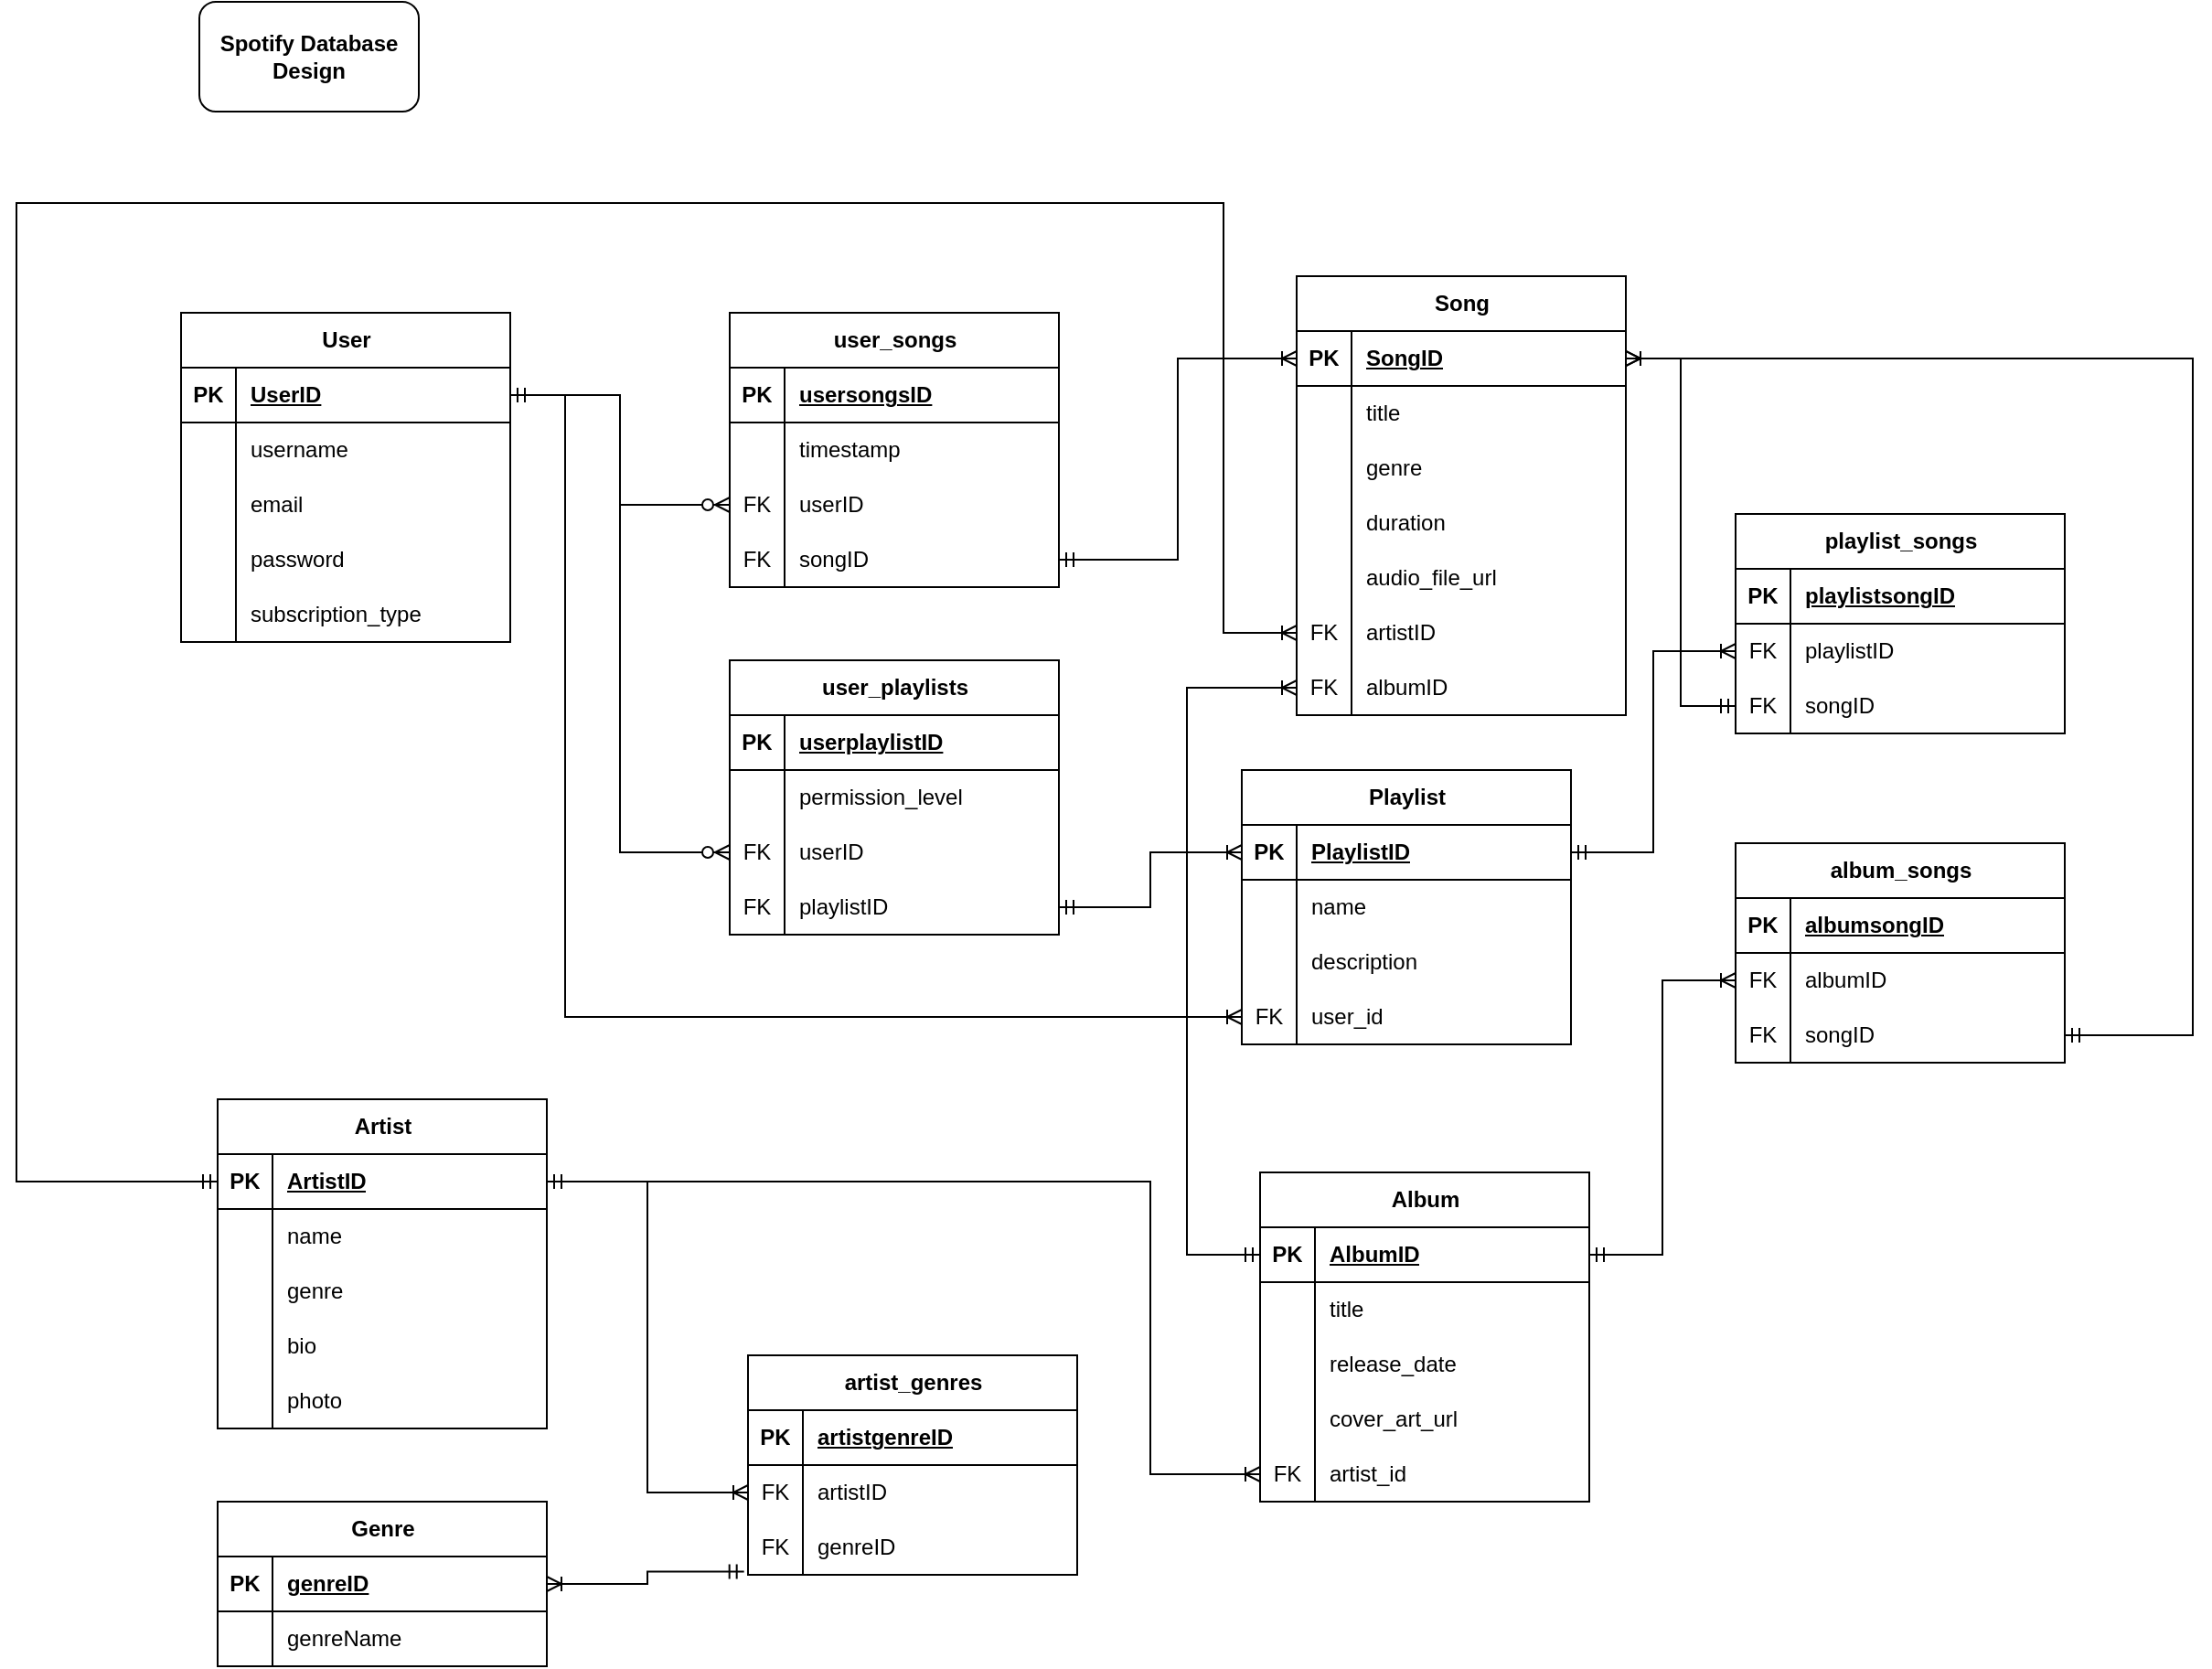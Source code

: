 <mxfile version="22.1.7" type="github">
  <diagram name="Page-1" id="OrWFvQ6UOOr_lnKIEQu-">
    <mxGraphModel dx="2068" dy="1629" grid="1" gridSize="10" guides="1" tooltips="1" connect="1" arrows="1" fold="1" page="1" pageScale="1" pageWidth="850" pageHeight="1100" math="0" shadow="0">
      <root>
        <mxCell id="0" />
        <mxCell id="1" parent="0" />
        <mxCell id="JVFcnxBrBhBk1abQde2z-1" value="&lt;b&gt;Spotify Database Design&lt;/b&gt;" style="rounded=1;whiteSpace=wrap;html=1;" vertex="1" parent="1">
          <mxGeometry x="30" y="-70" width="120" height="60" as="geometry" />
        </mxCell>
        <mxCell id="JVFcnxBrBhBk1abQde2z-2" value="Playlist" style="shape=table;startSize=30;container=1;collapsible=1;childLayout=tableLayout;fixedRows=1;rowLines=0;fontStyle=1;align=center;resizeLast=1;html=1;" vertex="1" parent="1">
          <mxGeometry x="600" y="350" width="180" height="150" as="geometry" />
        </mxCell>
        <mxCell id="JVFcnxBrBhBk1abQde2z-3" value="" style="shape=tableRow;horizontal=0;startSize=0;swimlaneHead=0;swimlaneBody=0;fillColor=none;collapsible=0;dropTarget=0;points=[[0,0.5],[1,0.5]];portConstraint=eastwest;top=0;left=0;right=0;bottom=1;" vertex="1" parent="JVFcnxBrBhBk1abQde2z-2">
          <mxGeometry y="30" width="180" height="30" as="geometry" />
        </mxCell>
        <mxCell id="JVFcnxBrBhBk1abQde2z-4" value="PK" style="shape=partialRectangle;connectable=0;fillColor=none;top=0;left=0;bottom=0;right=0;fontStyle=1;overflow=hidden;whiteSpace=wrap;html=1;" vertex="1" parent="JVFcnxBrBhBk1abQde2z-3">
          <mxGeometry width="30" height="30" as="geometry">
            <mxRectangle width="30" height="30" as="alternateBounds" />
          </mxGeometry>
        </mxCell>
        <mxCell id="JVFcnxBrBhBk1abQde2z-5" value="PlaylistID" style="shape=partialRectangle;connectable=0;fillColor=none;top=0;left=0;bottom=0;right=0;align=left;spacingLeft=6;fontStyle=5;overflow=hidden;whiteSpace=wrap;html=1;" vertex="1" parent="JVFcnxBrBhBk1abQde2z-3">
          <mxGeometry x="30" width="150" height="30" as="geometry">
            <mxRectangle width="150" height="30" as="alternateBounds" />
          </mxGeometry>
        </mxCell>
        <mxCell id="JVFcnxBrBhBk1abQde2z-6" value="" style="shape=tableRow;horizontal=0;startSize=0;swimlaneHead=0;swimlaneBody=0;fillColor=none;collapsible=0;dropTarget=0;points=[[0,0.5],[1,0.5]];portConstraint=eastwest;top=0;left=0;right=0;bottom=0;" vertex="1" parent="JVFcnxBrBhBk1abQde2z-2">
          <mxGeometry y="60" width="180" height="30" as="geometry" />
        </mxCell>
        <mxCell id="JVFcnxBrBhBk1abQde2z-7" value="" style="shape=partialRectangle;connectable=0;fillColor=none;top=0;left=0;bottom=0;right=0;editable=1;overflow=hidden;whiteSpace=wrap;html=1;" vertex="1" parent="JVFcnxBrBhBk1abQde2z-6">
          <mxGeometry width="30" height="30" as="geometry">
            <mxRectangle width="30" height="30" as="alternateBounds" />
          </mxGeometry>
        </mxCell>
        <mxCell id="JVFcnxBrBhBk1abQde2z-8" value="name" style="shape=partialRectangle;connectable=0;fillColor=none;top=0;left=0;bottom=0;right=0;align=left;spacingLeft=6;overflow=hidden;whiteSpace=wrap;html=1;" vertex="1" parent="JVFcnxBrBhBk1abQde2z-6">
          <mxGeometry x="30" width="150" height="30" as="geometry">
            <mxRectangle width="150" height="30" as="alternateBounds" />
          </mxGeometry>
        </mxCell>
        <mxCell id="JVFcnxBrBhBk1abQde2z-9" value="" style="shape=tableRow;horizontal=0;startSize=0;swimlaneHead=0;swimlaneBody=0;fillColor=none;collapsible=0;dropTarget=0;points=[[0,0.5],[1,0.5]];portConstraint=eastwest;top=0;left=0;right=0;bottom=0;" vertex="1" parent="JVFcnxBrBhBk1abQde2z-2">
          <mxGeometry y="90" width="180" height="30" as="geometry" />
        </mxCell>
        <mxCell id="JVFcnxBrBhBk1abQde2z-10" value="" style="shape=partialRectangle;connectable=0;fillColor=none;top=0;left=0;bottom=0;right=0;editable=1;overflow=hidden;whiteSpace=wrap;html=1;" vertex="1" parent="JVFcnxBrBhBk1abQde2z-9">
          <mxGeometry width="30" height="30" as="geometry">
            <mxRectangle width="30" height="30" as="alternateBounds" />
          </mxGeometry>
        </mxCell>
        <mxCell id="JVFcnxBrBhBk1abQde2z-11" value="description" style="shape=partialRectangle;connectable=0;fillColor=none;top=0;left=0;bottom=0;right=0;align=left;spacingLeft=6;overflow=hidden;whiteSpace=wrap;html=1;" vertex="1" parent="JVFcnxBrBhBk1abQde2z-9">
          <mxGeometry x="30" width="150" height="30" as="geometry">
            <mxRectangle width="150" height="30" as="alternateBounds" />
          </mxGeometry>
        </mxCell>
        <mxCell id="JVFcnxBrBhBk1abQde2z-12" value="" style="shape=tableRow;horizontal=0;startSize=0;swimlaneHead=0;swimlaneBody=0;fillColor=none;collapsible=0;dropTarget=0;points=[[0,0.5],[1,0.5]];portConstraint=eastwest;top=0;left=0;right=0;bottom=0;" vertex="1" parent="JVFcnxBrBhBk1abQde2z-2">
          <mxGeometry y="120" width="180" height="30" as="geometry" />
        </mxCell>
        <mxCell id="JVFcnxBrBhBk1abQde2z-13" value="FK" style="shape=partialRectangle;connectable=0;fillColor=none;top=0;left=0;bottom=0;right=0;editable=1;overflow=hidden;whiteSpace=wrap;html=1;" vertex="1" parent="JVFcnxBrBhBk1abQde2z-12">
          <mxGeometry width="30" height="30" as="geometry">
            <mxRectangle width="30" height="30" as="alternateBounds" />
          </mxGeometry>
        </mxCell>
        <mxCell id="JVFcnxBrBhBk1abQde2z-14" value="user_id" style="shape=partialRectangle;connectable=0;fillColor=none;top=0;left=0;bottom=0;right=0;align=left;spacingLeft=6;overflow=hidden;whiteSpace=wrap;html=1;" vertex="1" parent="JVFcnxBrBhBk1abQde2z-12">
          <mxGeometry x="30" width="150" height="30" as="geometry">
            <mxRectangle width="150" height="30" as="alternateBounds" />
          </mxGeometry>
        </mxCell>
        <mxCell id="JVFcnxBrBhBk1abQde2z-15" value="Album" style="shape=table;startSize=30;container=1;collapsible=1;childLayout=tableLayout;fixedRows=1;rowLines=0;fontStyle=1;align=center;resizeLast=1;html=1;" vertex="1" parent="1">
          <mxGeometry x="610" y="570" width="180" height="180" as="geometry" />
        </mxCell>
        <mxCell id="JVFcnxBrBhBk1abQde2z-16" value="" style="shape=tableRow;horizontal=0;startSize=0;swimlaneHead=0;swimlaneBody=0;fillColor=none;collapsible=0;dropTarget=0;points=[[0,0.5],[1,0.5]];portConstraint=eastwest;top=0;left=0;right=0;bottom=1;" vertex="1" parent="JVFcnxBrBhBk1abQde2z-15">
          <mxGeometry y="30" width="180" height="30" as="geometry" />
        </mxCell>
        <mxCell id="JVFcnxBrBhBk1abQde2z-17" value="PK" style="shape=partialRectangle;connectable=0;fillColor=none;top=0;left=0;bottom=0;right=0;fontStyle=1;overflow=hidden;whiteSpace=wrap;html=1;" vertex="1" parent="JVFcnxBrBhBk1abQde2z-16">
          <mxGeometry width="30" height="30" as="geometry">
            <mxRectangle width="30" height="30" as="alternateBounds" />
          </mxGeometry>
        </mxCell>
        <mxCell id="JVFcnxBrBhBk1abQde2z-18" value="AlbumID" style="shape=partialRectangle;connectable=0;fillColor=none;top=0;left=0;bottom=0;right=0;align=left;spacingLeft=6;fontStyle=5;overflow=hidden;whiteSpace=wrap;html=1;" vertex="1" parent="JVFcnxBrBhBk1abQde2z-16">
          <mxGeometry x="30" width="150" height="30" as="geometry">
            <mxRectangle width="150" height="30" as="alternateBounds" />
          </mxGeometry>
        </mxCell>
        <mxCell id="JVFcnxBrBhBk1abQde2z-19" value="" style="shape=tableRow;horizontal=0;startSize=0;swimlaneHead=0;swimlaneBody=0;fillColor=none;collapsible=0;dropTarget=0;points=[[0,0.5],[1,0.5]];portConstraint=eastwest;top=0;left=0;right=0;bottom=0;" vertex="1" parent="JVFcnxBrBhBk1abQde2z-15">
          <mxGeometry y="60" width="180" height="30" as="geometry" />
        </mxCell>
        <mxCell id="JVFcnxBrBhBk1abQde2z-20" value="" style="shape=partialRectangle;connectable=0;fillColor=none;top=0;left=0;bottom=0;right=0;editable=1;overflow=hidden;whiteSpace=wrap;html=1;" vertex="1" parent="JVFcnxBrBhBk1abQde2z-19">
          <mxGeometry width="30" height="30" as="geometry">
            <mxRectangle width="30" height="30" as="alternateBounds" />
          </mxGeometry>
        </mxCell>
        <mxCell id="JVFcnxBrBhBk1abQde2z-21" value="title" style="shape=partialRectangle;connectable=0;fillColor=none;top=0;left=0;bottom=0;right=0;align=left;spacingLeft=6;overflow=hidden;whiteSpace=wrap;html=1;" vertex="1" parent="JVFcnxBrBhBk1abQde2z-19">
          <mxGeometry x="30" width="150" height="30" as="geometry">
            <mxRectangle width="150" height="30" as="alternateBounds" />
          </mxGeometry>
        </mxCell>
        <mxCell id="JVFcnxBrBhBk1abQde2z-22" value="" style="shape=tableRow;horizontal=0;startSize=0;swimlaneHead=0;swimlaneBody=0;fillColor=none;collapsible=0;dropTarget=0;points=[[0,0.5],[1,0.5]];portConstraint=eastwest;top=0;left=0;right=0;bottom=0;" vertex="1" parent="JVFcnxBrBhBk1abQde2z-15">
          <mxGeometry y="90" width="180" height="30" as="geometry" />
        </mxCell>
        <mxCell id="JVFcnxBrBhBk1abQde2z-23" value="" style="shape=partialRectangle;connectable=0;fillColor=none;top=0;left=0;bottom=0;right=0;editable=1;overflow=hidden;whiteSpace=wrap;html=1;" vertex="1" parent="JVFcnxBrBhBk1abQde2z-22">
          <mxGeometry width="30" height="30" as="geometry">
            <mxRectangle width="30" height="30" as="alternateBounds" />
          </mxGeometry>
        </mxCell>
        <mxCell id="JVFcnxBrBhBk1abQde2z-24" value="release_date" style="shape=partialRectangle;connectable=0;fillColor=none;top=0;left=0;bottom=0;right=0;align=left;spacingLeft=6;overflow=hidden;whiteSpace=wrap;html=1;" vertex="1" parent="JVFcnxBrBhBk1abQde2z-22">
          <mxGeometry x="30" width="150" height="30" as="geometry">
            <mxRectangle width="150" height="30" as="alternateBounds" />
          </mxGeometry>
        </mxCell>
        <mxCell id="JVFcnxBrBhBk1abQde2z-25" value="" style="shape=tableRow;horizontal=0;startSize=0;swimlaneHead=0;swimlaneBody=0;fillColor=none;collapsible=0;dropTarget=0;points=[[0,0.5],[1,0.5]];portConstraint=eastwest;top=0;left=0;right=0;bottom=0;" vertex="1" parent="JVFcnxBrBhBk1abQde2z-15">
          <mxGeometry y="120" width="180" height="30" as="geometry" />
        </mxCell>
        <mxCell id="JVFcnxBrBhBk1abQde2z-26" value="" style="shape=partialRectangle;connectable=0;fillColor=none;top=0;left=0;bottom=0;right=0;editable=1;overflow=hidden;whiteSpace=wrap;html=1;" vertex="1" parent="JVFcnxBrBhBk1abQde2z-25">
          <mxGeometry width="30" height="30" as="geometry">
            <mxRectangle width="30" height="30" as="alternateBounds" />
          </mxGeometry>
        </mxCell>
        <mxCell id="JVFcnxBrBhBk1abQde2z-27" value="cover_art_url" style="shape=partialRectangle;connectable=0;fillColor=none;top=0;left=0;bottom=0;right=0;align=left;spacingLeft=6;overflow=hidden;whiteSpace=wrap;html=1;" vertex="1" parent="JVFcnxBrBhBk1abQde2z-25">
          <mxGeometry x="30" width="150" height="30" as="geometry">
            <mxRectangle width="150" height="30" as="alternateBounds" />
          </mxGeometry>
        </mxCell>
        <mxCell id="JVFcnxBrBhBk1abQde2z-86" value="" style="shape=tableRow;horizontal=0;startSize=0;swimlaneHead=0;swimlaneBody=0;fillColor=none;collapsible=0;dropTarget=0;points=[[0,0.5],[1,0.5]];portConstraint=eastwest;top=0;left=0;right=0;bottom=0;" vertex="1" parent="JVFcnxBrBhBk1abQde2z-15">
          <mxGeometry y="150" width="180" height="30" as="geometry" />
        </mxCell>
        <mxCell id="JVFcnxBrBhBk1abQde2z-87" value="FK" style="shape=partialRectangle;connectable=0;fillColor=none;top=0;left=0;bottom=0;right=0;editable=1;overflow=hidden;whiteSpace=wrap;html=1;" vertex="1" parent="JVFcnxBrBhBk1abQde2z-86">
          <mxGeometry width="30" height="30" as="geometry">
            <mxRectangle width="30" height="30" as="alternateBounds" />
          </mxGeometry>
        </mxCell>
        <mxCell id="JVFcnxBrBhBk1abQde2z-88" value="artist_id" style="shape=partialRectangle;connectable=0;fillColor=none;top=0;left=0;bottom=0;right=0;align=left;spacingLeft=6;overflow=hidden;whiteSpace=wrap;html=1;" vertex="1" parent="JVFcnxBrBhBk1abQde2z-86">
          <mxGeometry x="30" width="150" height="30" as="geometry">
            <mxRectangle width="150" height="30" as="alternateBounds" />
          </mxGeometry>
        </mxCell>
        <mxCell id="JVFcnxBrBhBk1abQde2z-28" value="Artist" style="shape=table;startSize=30;container=1;collapsible=1;childLayout=tableLayout;fixedRows=1;rowLines=0;fontStyle=1;align=center;resizeLast=1;html=1;" vertex="1" parent="1">
          <mxGeometry x="40" y="530" width="180" height="180" as="geometry" />
        </mxCell>
        <mxCell id="JVFcnxBrBhBk1abQde2z-29" value="" style="shape=tableRow;horizontal=0;startSize=0;swimlaneHead=0;swimlaneBody=0;fillColor=none;collapsible=0;dropTarget=0;points=[[0,0.5],[1,0.5]];portConstraint=eastwest;top=0;left=0;right=0;bottom=1;" vertex="1" parent="JVFcnxBrBhBk1abQde2z-28">
          <mxGeometry y="30" width="180" height="30" as="geometry" />
        </mxCell>
        <mxCell id="JVFcnxBrBhBk1abQde2z-30" value="PK" style="shape=partialRectangle;connectable=0;fillColor=none;top=0;left=0;bottom=0;right=0;fontStyle=1;overflow=hidden;whiteSpace=wrap;html=1;" vertex="1" parent="JVFcnxBrBhBk1abQde2z-29">
          <mxGeometry width="30" height="30" as="geometry">
            <mxRectangle width="30" height="30" as="alternateBounds" />
          </mxGeometry>
        </mxCell>
        <mxCell id="JVFcnxBrBhBk1abQde2z-31" value="ArtistID" style="shape=partialRectangle;connectable=0;fillColor=none;top=0;left=0;bottom=0;right=0;align=left;spacingLeft=6;fontStyle=5;overflow=hidden;whiteSpace=wrap;html=1;" vertex="1" parent="JVFcnxBrBhBk1abQde2z-29">
          <mxGeometry x="30" width="150" height="30" as="geometry">
            <mxRectangle width="150" height="30" as="alternateBounds" />
          </mxGeometry>
        </mxCell>
        <mxCell id="JVFcnxBrBhBk1abQde2z-32" value="" style="shape=tableRow;horizontal=0;startSize=0;swimlaneHead=0;swimlaneBody=0;fillColor=none;collapsible=0;dropTarget=0;points=[[0,0.5],[1,0.5]];portConstraint=eastwest;top=0;left=0;right=0;bottom=0;" vertex="1" parent="JVFcnxBrBhBk1abQde2z-28">
          <mxGeometry y="60" width="180" height="30" as="geometry" />
        </mxCell>
        <mxCell id="JVFcnxBrBhBk1abQde2z-33" value="" style="shape=partialRectangle;connectable=0;fillColor=none;top=0;left=0;bottom=0;right=0;editable=1;overflow=hidden;whiteSpace=wrap;html=1;" vertex="1" parent="JVFcnxBrBhBk1abQde2z-32">
          <mxGeometry width="30" height="30" as="geometry">
            <mxRectangle width="30" height="30" as="alternateBounds" />
          </mxGeometry>
        </mxCell>
        <mxCell id="JVFcnxBrBhBk1abQde2z-34" value="name" style="shape=partialRectangle;connectable=0;fillColor=none;top=0;left=0;bottom=0;right=0;align=left;spacingLeft=6;overflow=hidden;whiteSpace=wrap;html=1;" vertex="1" parent="JVFcnxBrBhBk1abQde2z-32">
          <mxGeometry x="30" width="150" height="30" as="geometry">
            <mxRectangle width="150" height="30" as="alternateBounds" />
          </mxGeometry>
        </mxCell>
        <mxCell id="JVFcnxBrBhBk1abQde2z-35" value="" style="shape=tableRow;horizontal=0;startSize=0;swimlaneHead=0;swimlaneBody=0;fillColor=none;collapsible=0;dropTarget=0;points=[[0,0.5],[1,0.5]];portConstraint=eastwest;top=0;left=0;right=0;bottom=0;" vertex="1" parent="JVFcnxBrBhBk1abQde2z-28">
          <mxGeometry y="90" width="180" height="30" as="geometry" />
        </mxCell>
        <mxCell id="JVFcnxBrBhBk1abQde2z-36" value="" style="shape=partialRectangle;connectable=0;fillColor=none;top=0;left=0;bottom=0;right=0;editable=1;overflow=hidden;whiteSpace=wrap;html=1;" vertex="1" parent="JVFcnxBrBhBk1abQde2z-35">
          <mxGeometry width="30" height="30" as="geometry">
            <mxRectangle width="30" height="30" as="alternateBounds" />
          </mxGeometry>
        </mxCell>
        <mxCell id="JVFcnxBrBhBk1abQde2z-37" value="genre" style="shape=partialRectangle;connectable=0;fillColor=none;top=0;left=0;bottom=0;right=0;align=left;spacingLeft=6;overflow=hidden;whiteSpace=wrap;html=1;" vertex="1" parent="JVFcnxBrBhBk1abQde2z-35">
          <mxGeometry x="30" width="150" height="30" as="geometry">
            <mxRectangle width="150" height="30" as="alternateBounds" />
          </mxGeometry>
        </mxCell>
        <mxCell id="JVFcnxBrBhBk1abQde2z-38" value="" style="shape=tableRow;horizontal=0;startSize=0;swimlaneHead=0;swimlaneBody=0;fillColor=none;collapsible=0;dropTarget=0;points=[[0,0.5],[1,0.5]];portConstraint=eastwest;top=0;left=0;right=0;bottom=0;" vertex="1" parent="JVFcnxBrBhBk1abQde2z-28">
          <mxGeometry y="120" width="180" height="30" as="geometry" />
        </mxCell>
        <mxCell id="JVFcnxBrBhBk1abQde2z-39" value="" style="shape=partialRectangle;connectable=0;fillColor=none;top=0;left=0;bottom=0;right=0;editable=1;overflow=hidden;whiteSpace=wrap;html=1;" vertex="1" parent="JVFcnxBrBhBk1abQde2z-38">
          <mxGeometry width="30" height="30" as="geometry">
            <mxRectangle width="30" height="30" as="alternateBounds" />
          </mxGeometry>
        </mxCell>
        <mxCell id="JVFcnxBrBhBk1abQde2z-40" value="bio" style="shape=partialRectangle;connectable=0;fillColor=none;top=0;left=0;bottom=0;right=0;align=left;spacingLeft=6;overflow=hidden;whiteSpace=wrap;html=1;" vertex="1" parent="JVFcnxBrBhBk1abQde2z-38">
          <mxGeometry x="30" width="150" height="30" as="geometry">
            <mxRectangle width="150" height="30" as="alternateBounds" />
          </mxGeometry>
        </mxCell>
        <mxCell id="JVFcnxBrBhBk1abQde2z-71" value="" style="shape=tableRow;horizontal=0;startSize=0;swimlaneHead=0;swimlaneBody=0;fillColor=none;collapsible=0;dropTarget=0;points=[[0,0.5],[1,0.5]];portConstraint=eastwest;top=0;left=0;right=0;bottom=0;" vertex="1" parent="JVFcnxBrBhBk1abQde2z-28">
          <mxGeometry y="150" width="180" height="30" as="geometry" />
        </mxCell>
        <mxCell id="JVFcnxBrBhBk1abQde2z-72" value="" style="shape=partialRectangle;connectable=0;fillColor=none;top=0;left=0;bottom=0;right=0;editable=1;overflow=hidden;whiteSpace=wrap;html=1;" vertex="1" parent="JVFcnxBrBhBk1abQde2z-71">
          <mxGeometry width="30" height="30" as="geometry">
            <mxRectangle width="30" height="30" as="alternateBounds" />
          </mxGeometry>
        </mxCell>
        <mxCell id="JVFcnxBrBhBk1abQde2z-73" value="photo" style="shape=partialRectangle;connectable=0;fillColor=none;top=0;left=0;bottom=0;right=0;align=left;spacingLeft=6;overflow=hidden;whiteSpace=wrap;html=1;" vertex="1" parent="JVFcnxBrBhBk1abQde2z-71">
          <mxGeometry x="30" width="150" height="30" as="geometry">
            <mxRectangle width="150" height="30" as="alternateBounds" />
          </mxGeometry>
        </mxCell>
        <mxCell id="JVFcnxBrBhBk1abQde2z-41" value="Song" style="shape=table;startSize=30;container=1;collapsible=1;childLayout=tableLayout;fixedRows=1;rowLines=0;fontStyle=1;align=center;resizeLast=1;html=1;" vertex="1" parent="1">
          <mxGeometry x="630" y="80" width="180" height="240" as="geometry" />
        </mxCell>
        <mxCell id="JVFcnxBrBhBk1abQde2z-42" value="" style="shape=tableRow;horizontal=0;startSize=0;swimlaneHead=0;swimlaneBody=0;fillColor=none;collapsible=0;dropTarget=0;points=[[0,0.5],[1,0.5]];portConstraint=eastwest;top=0;left=0;right=0;bottom=1;" vertex="1" parent="JVFcnxBrBhBk1abQde2z-41">
          <mxGeometry y="30" width="180" height="30" as="geometry" />
        </mxCell>
        <mxCell id="JVFcnxBrBhBk1abQde2z-43" value="PK" style="shape=partialRectangle;connectable=0;fillColor=none;top=0;left=0;bottom=0;right=0;fontStyle=1;overflow=hidden;whiteSpace=wrap;html=1;" vertex="1" parent="JVFcnxBrBhBk1abQde2z-42">
          <mxGeometry width="30" height="30" as="geometry">
            <mxRectangle width="30" height="30" as="alternateBounds" />
          </mxGeometry>
        </mxCell>
        <mxCell id="JVFcnxBrBhBk1abQde2z-44" value="SongID" style="shape=partialRectangle;connectable=0;fillColor=none;top=0;left=0;bottom=0;right=0;align=left;spacingLeft=6;fontStyle=5;overflow=hidden;whiteSpace=wrap;html=1;" vertex="1" parent="JVFcnxBrBhBk1abQde2z-42">
          <mxGeometry x="30" width="150" height="30" as="geometry">
            <mxRectangle width="150" height="30" as="alternateBounds" />
          </mxGeometry>
        </mxCell>
        <mxCell id="JVFcnxBrBhBk1abQde2z-45" value="" style="shape=tableRow;horizontal=0;startSize=0;swimlaneHead=0;swimlaneBody=0;fillColor=none;collapsible=0;dropTarget=0;points=[[0,0.5],[1,0.5]];portConstraint=eastwest;top=0;left=0;right=0;bottom=0;" vertex="1" parent="JVFcnxBrBhBk1abQde2z-41">
          <mxGeometry y="60" width="180" height="30" as="geometry" />
        </mxCell>
        <mxCell id="JVFcnxBrBhBk1abQde2z-46" value="" style="shape=partialRectangle;connectable=0;fillColor=none;top=0;left=0;bottom=0;right=0;editable=1;overflow=hidden;whiteSpace=wrap;html=1;" vertex="1" parent="JVFcnxBrBhBk1abQde2z-45">
          <mxGeometry width="30" height="30" as="geometry">
            <mxRectangle width="30" height="30" as="alternateBounds" />
          </mxGeometry>
        </mxCell>
        <mxCell id="JVFcnxBrBhBk1abQde2z-47" value="title" style="shape=partialRectangle;connectable=0;fillColor=none;top=0;left=0;bottom=0;right=0;align=left;spacingLeft=6;overflow=hidden;whiteSpace=wrap;html=1;" vertex="1" parent="JVFcnxBrBhBk1abQde2z-45">
          <mxGeometry x="30" width="150" height="30" as="geometry">
            <mxRectangle width="150" height="30" as="alternateBounds" />
          </mxGeometry>
        </mxCell>
        <mxCell id="JVFcnxBrBhBk1abQde2z-74" value="" style="shape=tableRow;horizontal=0;startSize=0;swimlaneHead=0;swimlaneBody=0;fillColor=none;collapsible=0;dropTarget=0;points=[[0,0.5],[1,0.5]];portConstraint=eastwest;top=0;left=0;right=0;bottom=0;" vertex="1" parent="JVFcnxBrBhBk1abQde2z-41">
          <mxGeometry y="90" width="180" height="30" as="geometry" />
        </mxCell>
        <mxCell id="JVFcnxBrBhBk1abQde2z-75" value="" style="shape=partialRectangle;connectable=0;fillColor=none;top=0;left=0;bottom=0;right=0;editable=1;overflow=hidden;whiteSpace=wrap;html=1;" vertex="1" parent="JVFcnxBrBhBk1abQde2z-74">
          <mxGeometry width="30" height="30" as="geometry">
            <mxRectangle width="30" height="30" as="alternateBounds" />
          </mxGeometry>
        </mxCell>
        <mxCell id="JVFcnxBrBhBk1abQde2z-76" value="genre" style="shape=partialRectangle;connectable=0;fillColor=none;top=0;left=0;bottom=0;right=0;align=left;spacingLeft=6;overflow=hidden;whiteSpace=wrap;html=1;" vertex="1" parent="JVFcnxBrBhBk1abQde2z-74">
          <mxGeometry x="30" width="150" height="30" as="geometry">
            <mxRectangle width="150" height="30" as="alternateBounds" />
          </mxGeometry>
        </mxCell>
        <mxCell id="JVFcnxBrBhBk1abQde2z-77" value="" style="shape=tableRow;horizontal=0;startSize=0;swimlaneHead=0;swimlaneBody=0;fillColor=none;collapsible=0;dropTarget=0;points=[[0,0.5],[1,0.5]];portConstraint=eastwest;top=0;left=0;right=0;bottom=0;" vertex="1" parent="JVFcnxBrBhBk1abQde2z-41">
          <mxGeometry y="120" width="180" height="30" as="geometry" />
        </mxCell>
        <mxCell id="JVFcnxBrBhBk1abQde2z-78" value="" style="shape=partialRectangle;connectable=0;fillColor=none;top=0;left=0;bottom=0;right=0;editable=1;overflow=hidden;whiteSpace=wrap;html=1;" vertex="1" parent="JVFcnxBrBhBk1abQde2z-77">
          <mxGeometry width="30" height="30" as="geometry">
            <mxRectangle width="30" height="30" as="alternateBounds" />
          </mxGeometry>
        </mxCell>
        <mxCell id="JVFcnxBrBhBk1abQde2z-79" value="duration" style="shape=partialRectangle;connectable=0;fillColor=none;top=0;left=0;bottom=0;right=0;align=left;spacingLeft=6;overflow=hidden;whiteSpace=wrap;html=1;" vertex="1" parent="JVFcnxBrBhBk1abQde2z-77">
          <mxGeometry x="30" width="150" height="30" as="geometry">
            <mxRectangle width="150" height="30" as="alternateBounds" />
          </mxGeometry>
        </mxCell>
        <mxCell id="JVFcnxBrBhBk1abQde2z-80" value="" style="shape=tableRow;horizontal=0;startSize=0;swimlaneHead=0;swimlaneBody=0;fillColor=none;collapsible=0;dropTarget=0;points=[[0,0.5],[1,0.5]];portConstraint=eastwest;top=0;left=0;right=0;bottom=0;" vertex="1" parent="JVFcnxBrBhBk1abQde2z-41">
          <mxGeometry y="150" width="180" height="30" as="geometry" />
        </mxCell>
        <mxCell id="JVFcnxBrBhBk1abQde2z-81" value="" style="shape=partialRectangle;connectable=0;fillColor=none;top=0;left=0;bottom=0;right=0;editable=1;overflow=hidden;whiteSpace=wrap;html=1;" vertex="1" parent="JVFcnxBrBhBk1abQde2z-80">
          <mxGeometry width="30" height="30" as="geometry">
            <mxRectangle width="30" height="30" as="alternateBounds" />
          </mxGeometry>
        </mxCell>
        <mxCell id="JVFcnxBrBhBk1abQde2z-82" value="audio_file_url" style="shape=partialRectangle;connectable=0;fillColor=none;top=0;left=0;bottom=0;right=0;align=left;spacingLeft=6;overflow=hidden;whiteSpace=wrap;html=1;" vertex="1" parent="JVFcnxBrBhBk1abQde2z-80">
          <mxGeometry x="30" width="150" height="30" as="geometry">
            <mxRectangle width="150" height="30" as="alternateBounds" />
          </mxGeometry>
        </mxCell>
        <mxCell id="JVFcnxBrBhBk1abQde2z-48" value="" style="shape=tableRow;horizontal=0;startSize=0;swimlaneHead=0;swimlaneBody=0;fillColor=none;collapsible=0;dropTarget=0;points=[[0,0.5],[1,0.5]];portConstraint=eastwest;top=0;left=0;right=0;bottom=0;" vertex="1" parent="JVFcnxBrBhBk1abQde2z-41">
          <mxGeometry y="180" width="180" height="30" as="geometry" />
        </mxCell>
        <mxCell id="JVFcnxBrBhBk1abQde2z-49" value="FK" style="shape=partialRectangle;connectable=0;fillColor=none;top=0;left=0;bottom=0;right=0;editable=1;overflow=hidden;whiteSpace=wrap;html=1;" vertex="1" parent="JVFcnxBrBhBk1abQde2z-48">
          <mxGeometry width="30" height="30" as="geometry">
            <mxRectangle width="30" height="30" as="alternateBounds" />
          </mxGeometry>
        </mxCell>
        <mxCell id="JVFcnxBrBhBk1abQde2z-50" value="artistID" style="shape=partialRectangle;connectable=0;fillColor=none;top=0;left=0;bottom=0;right=0;align=left;spacingLeft=6;overflow=hidden;whiteSpace=wrap;html=1;" vertex="1" parent="JVFcnxBrBhBk1abQde2z-48">
          <mxGeometry x="30" width="150" height="30" as="geometry">
            <mxRectangle width="150" height="30" as="alternateBounds" />
          </mxGeometry>
        </mxCell>
        <mxCell id="JVFcnxBrBhBk1abQde2z-51" value="" style="shape=tableRow;horizontal=0;startSize=0;swimlaneHead=0;swimlaneBody=0;fillColor=none;collapsible=0;dropTarget=0;points=[[0,0.5],[1,0.5]];portConstraint=eastwest;top=0;left=0;right=0;bottom=0;" vertex="1" parent="JVFcnxBrBhBk1abQde2z-41">
          <mxGeometry y="210" width="180" height="30" as="geometry" />
        </mxCell>
        <mxCell id="JVFcnxBrBhBk1abQde2z-52" value="FK" style="shape=partialRectangle;connectable=0;fillColor=none;top=0;left=0;bottom=0;right=0;editable=1;overflow=hidden;whiteSpace=wrap;html=1;" vertex="1" parent="JVFcnxBrBhBk1abQde2z-51">
          <mxGeometry width="30" height="30" as="geometry">
            <mxRectangle width="30" height="30" as="alternateBounds" />
          </mxGeometry>
        </mxCell>
        <mxCell id="JVFcnxBrBhBk1abQde2z-53" value="albumID" style="shape=partialRectangle;connectable=0;fillColor=none;top=0;left=0;bottom=0;right=0;align=left;spacingLeft=6;overflow=hidden;whiteSpace=wrap;html=1;" vertex="1" parent="JVFcnxBrBhBk1abQde2z-51">
          <mxGeometry x="30" width="150" height="30" as="geometry">
            <mxRectangle width="150" height="30" as="alternateBounds" />
          </mxGeometry>
        </mxCell>
        <mxCell id="JVFcnxBrBhBk1abQde2z-54" value="User" style="shape=table;startSize=30;container=1;collapsible=1;childLayout=tableLayout;fixedRows=1;rowLines=0;fontStyle=1;align=center;resizeLast=1;html=1;" vertex="1" parent="1">
          <mxGeometry x="20" y="100" width="180" height="180" as="geometry" />
        </mxCell>
        <mxCell id="JVFcnxBrBhBk1abQde2z-55" value="" style="shape=tableRow;horizontal=0;startSize=0;swimlaneHead=0;swimlaneBody=0;fillColor=none;collapsible=0;dropTarget=0;points=[[0,0.5],[1,0.5]];portConstraint=eastwest;top=0;left=0;right=0;bottom=1;" vertex="1" parent="JVFcnxBrBhBk1abQde2z-54">
          <mxGeometry y="30" width="180" height="30" as="geometry" />
        </mxCell>
        <mxCell id="JVFcnxBrBhBk1abQde2z-56" value="PK" style="shape=partialRectangle;connectable=0;fillColor=none;top=0;left=0;bottom=0;right=0;fontStyle=1;overflow=hidden;whiteSpace=wrap;html=1;" vertex="1" parent="JVFcnxBrBhBk1abQde2z-55">
          <mxGeometry width="30" height="30" as="geometry">
            <mxRectangle width="30" height="30" as="alternateBounds" />
          </mxGeometry>
        </mxCell>
        <mxCell id="JVFcnxBrBhBk1abQde2z-57" value="UserID" style="shape=partialRectangle;connectable=0;fillColor=none;top=0;left=0;bottom=0;right=0;align=left;spacingLeft=6;fontStyle=5;overflow=hidden;whiteSpace=wrap;html=1;" vertex="1" parent="JVFcnxBrBhBk1abQde2z-55">
          <mxGeometry x="30" width="150" height="30" as="geometry">
            <mxRectangle width="150" height="30" as="alternateBounds" />
          </mxGeometry>
        </mxCell>
        <mxCell id="JVFcnxBrBhBk1abQde2z-58" value="" style="shape=tableRow;horizontal=0;startSize=0;swimlaneHead=0;swimlaneBody=0;fillColor=none;collapsible=0;dropTarget=0;points=[[0,0.5],[1,0.5]];portConstraint=eastwest;top=0;left=0;right=0;bottom=0;" vertex="1" parent="JVFcnxBrBhBk1abQde2z-54">
          <mxGeometry y="60" width="180" height="30" as="geometry" />
        </mxCell>
        <mxCell id="JVFcnxBrBhBk1abQde2z-59" value="" style="shape=partialRectangle;connectable=0;fillColor=none;top=0;left=0;bottom=0;right=0;editable=1;overflow=hidden;whiteSpace=wrap;html=1;" vertex="1" parent="JVFcnxBrBhBk1abQde2z-58">
          <mxGeometry width="30" height="30" as="geometry">
            <mxRectangle width="30" height="30" as="alternateBounds" />
          </mxGeometry>
        </mxCell>
        <mxCell id="JVFcnxBrBhBk1abQde2z-60" value="username" style="shape=partialRectangle;connectable=0;fillColor=none;top=0;left=0;bottom=0;right=0;align=left;spacingLeft=6;overflow=hidden;whiteSpace=wrap;html=1;" vertex="1" parent="JVFcnxBrBhBk1abQde2z-58">
          <mxGeometry x="30" width="150" height="30" as="geometry">
            <mxRectangle width="150" height="30" as="alternateBounds" />
          </mxGeometry>
        </mxCell>
        <mxCell id="JVFcnxBrBhBk1abQde2z-61" value="" style="shape=tableRow;horizontal=0;startSize=0;swimlaneHead=0;swimlaneBody=0;fillColor=none;collapsible=0;dropTarget=0;points=[[0,0.5],[1,0.5]];portConstraint=eastwest;top=0;left=0;right=0;bottom=0;" vertex="1" parent="JVFcnxBrBhBk1abQde2z-54">
          <mxGeometry y="90" width="180" height="30" as="geometry" />
        </mxCell>
        <mxCell id="JVFcnxBrBhBk1abQde2z-62" value="" style="shape=partialRectangle;connectable=0;fillColor=none;top=0;left=0;bottom=0;right=0;editable=1;overflow=hidden;whiteSpace=wrap;html=1;" vertex="1" parent="JVFcnxBrBhBk1abQde2z-61">
          <mxGeometry width="30" height="30" as="geometry">
            <mxRectangle width="30" height="30" as="alternateBounds" />
          </mxGeometry>
        </mxCell>
        <mxCell id="JVFcnxBrBhBk1abQde2z-63" value="email" style="shape=partialRectangle;connectable=0;fillColor=none;top=0;left=0;bottom=0;right=0;align=left;spacingLeft=6;overflow=hidden;whiteSpace=wrap;html=1;" vertex="1" parent="JVFcnxBrBhBk1abQde2z-61">
          <mxGeometry x="30" width="150" height="30" as="geometry">
            <mxRectangle width="150" height="30" as="alternateBounds" />
          </mxGeometry>
        </mxCell>
        <mxCell id="JVFcnxBrBhBk1abQde2z-64" value="" style="shape=tableRow;horizontal=0;startSize=0;swimlaneHead=0;swimlaneBody=0;fillColor=none;collapsible=0;dropTarget=0;points=[[0,0.5],[1,0.5]];portConstraint=eastwest;top=0;left=0;right=0;bottom=0;" vertex="1" parent="JVFcnxBrBhBk1abQde2z-54">
          <mxGeometry y="120" width="180" height="30" as="geometry" />
        </mxCell>
        <mxCell id="JVFcnxBrBhBk1abQde2z-65" value="" style="shape=partialRectangle;connectable=0;fillColor=none;top=0;left=0;bottom=0;right=0;editable=1;overflow=hidden;whiteSpace=wrap;html=1;" vertex="1" parent="JVFcnxBrBhBk1abQde2z-64">
          <mxGeometry width="30" height="30" as="geometry">
            <mxRectangle width="30" height="30" as="alternateBounds" />
          </mxGeometry>
        </mxCell>
        <mxCell id="JVFcnxBrBhBk1abQde2z-66" value="password" style="shape=partialRectangle;connectable=0;fillColor=none;top=0;left=0;bottom=0;right=0;align=left;spacingLeft=6;overflow=hidden;whiteSpace=wrap;html=1;" vertex="1" parent="JVFcnxBrBhBk1abQde2z-64">
          <mxGeometry x="30" width="150" height="30" as="geometry">
            <mxRectangle width="150" height="30" as="alternateBounds" />
          </mxGeometry>
        </mxCell>
        <mxCell id="JVFcnxBrBhBk1abQde2z-68" value="" style="shape=tableRow;horizontal=0;startSize=0;swimlaneHead=0;swimlaneBody=0;fillColor=none;collapsible=0;dropTarget=0;points=[[0,0.5],[1,0.5]];portConstraint=eastwest;top=0;left=0;right=0;bottom=0;" vertex="1" parent="JVFcnxBrBhBk1abQde2z-54">
          <mxGeometry y="150" width="180" height="30" as="geometry" />
        </mxCell>
        <mxCell id="JVFcnxBrBhBk1abQde2z-69" value="" style="shape=partialRectangle;connectable=0;fillColor=none;top=0;left=0;bottom=0;right=0;editable=1;overflow=hidden;whiteSpace=wrap;html=1;" vertex="1" parent="JVFcnxBrBhBk1abQde2z-68">
          <mxGeometry width="30" height="30" as="geometry">
            <mxRectangle width="30" height="30" as="alternateBounds" />
          </mxGeometry>
        </mxCell>
        <mxCell id="JVFcnxBrBhBk1abQde2z-70" value="subscription_type" style="shape=partialRectangle;connectable=0;fillColor=none;top=0;left=0;bottom=0;right=0;align=left;spacingLeft=6;overflow=hidden;whiteSpace=wrap;html=1;" vertex="1" parent="JVFcnxBrBhBk1abQde2z-68">
          <mxGeometry x="30" width="150" height="30" as="geometry">
            <mxRectangle width="150" height="30" as="alternateBounds" />
          </mxGeometry>
        </mxCell>
        <mxCell id="JVFcnxBrBhBk1abQde2z-94" value="album_songs" style="shape=table;startSize=30;container=1;collapsible=1;childLayout=tableLayout;fixedRows=1;rowLines=0;fontStyle=1;align=center;resizeLast=1;html=1;" vertex="1" parent="1">
          <mxGeometry x="870" y="390" width="180" height="120" as="geometry" />
        </mxCell>
        <mxCell id="JVFcnxBrBhBk1abQde2z-95" value="" style="shape=tableRow;horizontal=0;startSize=0;swimlaneHead=0;swimlaneBody=0;fillColor=none;collapsible=0;dropTarget=0;points=[[0,0.5],[1,0.5]];portConstraint=eastwest;top=0;left=0;right=0;bottom=1;" vertex="1" parent="JVFcnxBrBhBk1abQde2z-94">
          <mxGeometry y="30" width="180" height="30" as="geometry" />
        </mxCell>
        <mxCell id="JVFcnxBrBhBk1abQde2z-96" value="PK" style="shape=partialRectangle;connectable=0;fillColor=none;top=0;left=0;bottom=0;right=0;fontStyle=1;overflow=hidden;whiteSpace=wrap;html=1;" vertex="1" parent="JVFcnxBrBhBk1abQde2z-95">
          <mxGeometry width="30" height="30" as="geometry">
            <mxRectangle width="30" height="30" as="alternateBounds" />
          </mxGeometry>
        </mxCell>
        <mxCell id="JVFcnxBrBhBk1abQde2z-97" value="albumsongID" style="shape=partialRectangle;connectable=0;fillColor=none;top=0;left=0;bottom=0;right=0;align=left;spacingLeft=6;fontStyle=5;overflow=hidden;whiteSpace=wrap;html=1;" vertex="1" parent="JVFcnxBrBhBk1abQde2z-95">
          <mxGeometry x="30" width="150" height="30" as="geometry">
            <mxRectangle width="150" height="30" as="alternateBounds" />
          </mxGeometry>
        </mxCell>
        <mxCell id="JVFcnxBrBhBk1abQde2z-98" value="" style="shape=tableRow;horizontal=0;startSize=0;swimlaneHead=0;swimlaneBody=0;fillColor=none;collapsible=0;dropTarget=0;points=[[0,0.5],[1,0.5]];portConstraint=eastwest;top=0;left=0;right=0;bottom=0;" vertex="1" parent="JVFcnxBrBhBk1abQde2z-94">
          <mxGeometry y="60" width="180" height="30" as="geometry" />
        </mxCell>
        <mxCell id="JVFcnxBrBhBk1abQde2z-99" value="FK" style="shape=partialRectangle;connectable=0;fillColor=none;top=0;left=0;bottom=0;right=0;editable=1;overflow=hidden;whiteSpace=wrap;html=1;" vertex="1" parent="JVFcnxBrBhBk1abQde2z-98">
          <mxGeometry width="30" height="30" as="geometry">
            <mxRectangle width="30" height="30" as="alternateBounds" />
          </mxGeometry>
        </mxCell>
        <mxCell id="JVFcnxBrBhBk1abQde2z-100" value="albumID" style="shape=partialRectangle;connectable=0;fillColor=none;top=0;left=0;bottom=0;right=0;align=left;spacingLeft=6;overflow=hidden;whiteSpace=wrap;html=1;" vertex="1" parent="JVFcnxBrBhBk1abQde2z-98">
          <mxGeometry x="30" width="150" height="30" as="geometry">
            <mxRectangle width="150" height="30" as="alternateBounds" />
          </mxGeometry>
        </mxCell>
        <mxCell id="JVFcnxBrBhBk1abQde2z-101" value="" style="shape=tableRow;horizontal=0;startSize=0;swimlaneHead=0;swimlaneBody=0;fillColor=none;collapsible=0;dropTarget=0;points=[[0,0.5],[1,0.5]];portConstraint=eastwest;top=0;left=0;right=0;bottom=0;" vertex="1" parent="JVFcnxBrBhBk1abQde2z-94">
          <mxGeometry y="90" width="180" height="30" as="geometry" />
        </mxCell>
        <mxCell id="JVFcnxBrBhBk1abQde2z-102" value="FK" style="shape=partialRectangle;connectable=0;fillColor=none;top=0;left=0;bottom=0;right=0;editable=1;overflow=hidden;whiteSpace=wrap;html=1;" vertex="1" parent="JVFcnxBrBhBk1abQde2z-101">
          <mxGeometry width="30" height="30" as="geometry">
            <mxRectangle width="30" height="30" as="alternateBounds" />
          </mxGeometry>
        </mxCell>
        <mxCell id="JVFcnxBrBhBk1abQde2z-103" value="songID" style="shape=partialRectangle;connectable=0;fillColor=none;top=0;left=0;bottom=0;right=0;align=left;spacingLeft=6;overflow=hidden;whiteSpace=wrap;html=1;" vertex="1" parent="JVFcnxBrBhBk1abQde2z-101">
          <mxGeometry x="30" width="150" height="30" as="geometry">
            <mxRectangle width="150" height="30" as="alternateBounds" />
          </mxGeometry>
        </mxCell>
        <mxCell id="JVFcnxBrBhBk1abQde2z-120" value="artist_genres" style="shape=table;startSize=30;container=1;collapsible=1;childLayout=tableLayout;fixedRows=1;rowLines=0;fontStyle=1;align=center;resizeLast=1;html=1;" vertex="1" parent="1">
          <mxGeometry x="330" y="670" width="180" height="120" as="geometry" />
        </mxCell>
        <mxCell id="JVFcnxBrBhBk1abQde2z-121" value="" style="shape=tableRow;horizontal=0;startSize=0;swimlaneHead=0;swimlaneBody=0;fillColor=none;collapsible=0;dropTarget=0;points=[[0,0.5],[1,0.5]];portConstraint=eastwest;top=0;left=0;right=0;bottom=1;" vertex="1" parent="JVFcnxBrBhBk1abQde2z-120">
          <mxGeometry y="30" width="180" height="30" as="geometry" />
        </mxCell>
        <mxCell id="JVFcnxBrBhBk1abQde2z-122" value="PK" style="shape=partialRectangle;connectable=0;fillColor=none;top=0;left=0;bottom=0;right=0;fontStyle=1;overflow=hidden;whiteSpace=wrap;html=1;" vertex="1" parent="JVFcnxBrBhBk1abQde2z-121">
          <mxGeometry width="30" height="30" as="geometry">
            <mxRectangle width="30" height="30" as="alternateBounds" />
          </mxGeometry>
        </mxCell>
        <mxCell id="JVFcnxBrBhBk1abQde2z-123" value="artistgenreID" style="shape=partialRectangle;connectable=0;fillColor=none;top=0;left=0;bottom=0;right=0;align=left;spacingLeft=6;fontStyle=5;overflow=hidden;whiteSpace=wrap;html=1;" vertex="1" parent="JVFcnxBrBhBk1abQde2z-121">
          <mxGeometry x="30" width="150" height="30" as="geometry">
            <mxRectangle width="150" height="30" as="alternateBounds" />
          </mxGeometry>
        </mxCell>
        <mxCell id="JVFcnxBrBhBk1abQde2z-124" value="" style="shape=tableRow;horizontal=0;startSize=0;swimlaneHead=0;swimlaneBody=0;fillColor=none;collapsible=0;dropTarget=0;points=[[0,0.5],[1,0.5]];portConstraint=eastwest;top=0;left=0;right=0;bottom=0;" vertex="1" parent="JVFcnxBrBhBk1abQde2z-120">
          <mxGeometry y="60" width="180" height="30" as="geometry" />
        </mxCell>
        <mxCell id="JVFcnxBrBhBk1abQde2z-125" value="FK" style="shape=partialRectangle;connectable=0;fillColor=none;top=0;left=0;bottom=0;right=0;editable=1;overflow=hidden;whiteSpace=wrap;html=1;" vertex="1" parent="JVFcnxBrBhBk1abQde2z-124">
          <mxGeometry width="30" height="30" as="geometry">
            <mxRectangle width="30" height="30" as="alternateBounds" />
          </mxGeometry>
        </mxCell>
        <mxCell id="JVFcnxBrBhBk1abQde2z-126" value="artistID" style="shape=partialRectangle;connectable=0;fillColor=none;top=0;left=0;bottom=0;right=0;align=left;spacingLeft=6;overflow=hidden;whiteSpace=wrap;html=1;" vertex="1" parent="JVFcnxBrBhBk1abQde2z-124">
          <mxGeometry x="30" width="150" height="30" as="geometry">
            <mxRectangle width="150" height="30" as="alternateBounds" />
          </mxGeometry>
        </mxCell>
        <mxCell id="JVFcnxBrBhBk1abQde2z-127" value="" style="shape=tableRow;horizontal=0;startSize=0;swimlaneHead=0;swimlaneBody=0;fillColor=none;collapsible=0;dropTarget=0;points=[[0,0.5],[1,0.5]];portConstraint=eastwest;top=0;left=0;right=0;bottom=0;" vertex="1" parent="JVFcnxBrBhBk1abQde2z-120">
          <mxGeometry y="90" width="180" height="30" as="geometry" />
        </mxCell>
        <mxCell id="JVFcnxBrBhBk1abQde2z-128" value="FK" style="shape=partialRectangle;connectable=0;fillColor=none;top=0;left=0;bottom=0;right=0;editable=1;overflow=hidden;whiteSpace=wrap;html=1;" vertex="1" parent="JVFcnxBrBhBk1abQde2z-127">
          <mxGeometry width="30" height="30" as="geometry">
            <mxRectangle width="30" height="30" as="alternateBounds" />
          </mxGeometry>
        </mxCell>
        <mxCell id="JVFcnxBrBhBk1abQde2z-129" value="genreID" style="shape=partialRectangle;connectable=0;fillColor=none;top=0;left=0;bottom=0;right=0;align=left;spacingLeft=6;overflow=hidden;whiteSpace=wrap;html=1;" vertex="1" parent="JVFcnxBrBhBk1abQde2z-127">
          <mxGeometry x="30" width="150" height="30" as="geometry">
            <mxRectangle width="150" height="30" as="alternateBounds" />
          </mxGeometry>
        </mxCell>
        <mxCell id="JVFcnxBrBhBk1abQde2z-133" value="playlist_songs" style="shape=table;startSize=30;container=1;collapsible=1;childLayout=tableLayout;fixedRows=1;rowLines=0;fontStyle=1;align=center;resizeLast=1;html=1;" vertex="1" parent="1">
          <mxGeometry x="870" y="210" width="180" height="120" as="geometry" />
        </mxCell>
        <mxCell id="JVFcnxBrBhBk1abQde2z-134" value="" style="shape=tableRow;horizontal=0;startSize=0;swimlaneHead=0;swimlaneBody=0;fillColor=none;collapsible=0;dropTarget=0;points=[[0,0.5],[1,0.5]];portConstraint=eastwest;top=0;left=0;right=0;bottom=1;" vertex="1" parent="JVFcnxBrBhBk1abQde2z-133">
          <mxGeometry y="30" width="180" height="30" as="geometry" />
        </mxCell>
        <mxCell id="JVFcnxBrBhBk1abQde2z-135" value="PK" style="shape=partialRectangle;connectable=0;fillColor=none;top=0;left=0;bottom=0;right=0;fontStyle=1;overflow=hidden;whiteSpace=wrap;html=1;" vertex="1" parent="JVFcnxBrBhBk1abQde2z-134">
          <mxGeometry width="30" height="30" as="geometry">
            <mxRectangle width="30" height="30" as="alternateBounds" />
          </mxGeometry>
        </mxCell>
        <mxCell id="JVFcnxBrBhBk1abQde2z-136" value="playlistsongID" style="shape=partialRectangle;connectable=0;fillColor=none;top=0;left=0;bottom=0;right=0;align=left;spacingLeft=6;fontStyle=5;overflow=hidden;whiteSpace=wrap;html=1;" vertex="1" parent="JVFcnxBrBhBk1abQde2z-134">
          <mxGeometry x="30" width="150" height="30" as="geometry">
            <mxRectangle width="150" height="30" as="alternateBounds" />
          </mxGeometry>
        </mxCell>
        <mxCell id="JVFcnxBrBhBk1abQde2z-137" value="" style="shape=tableRow;horizontal=0;startSize=0;swimlaneHead=0;swimlaneBody=0;fillColor=none;collapsible=0;dropTarget=0;points=[[0,0.5],[1,0.5]];portConstraint=eastwest;top=0;left=0;right=0;bottom=0;" vertex="1" parent="JVFcnxBrBhBk1abQde2z-133">
          <mxGeometry y="60" width="180" height="30" as="geometry" />
        </mxCell>
        <mxCell id="JVFcnxBrBhBk1abQde2z-138" value="FK" style="shape=partialRectangle;connectable=0;fillColor=none;top=0;left=0;bottom=0;right=0;editable=1;overflow=hidden;whiteSpace=wrap;html=1;" vertex="1" parent="JVFcnxBrBhBk1abQde2z-137">
          <mxGeometry width="30" height="30" as="geometry">
            <mxRectangle width="30" height="30" as="alternateBounds" />
          </mxGeometry>
        </mxCell>
        <mxCell id="JVFcnxBrBhBk1abQde2z-139" value="playlistID" style="shape=partialRectangle;connectable=0;fillColor=none;top=0;left=0;bottom=0;right=0;align=left;spacingLeft=6;overflow=hidden;whiteSpace=wrap;html=1;" vertex="1" parent="JVFcnxBrBhBk1abQde2z-137">
          <mxGeometry x="30" width="150" height="30" as="geometry">
            <mxRectangle width="150" height="30" as="alternateBounds" />
          </mxGeometry>
        </mxCell>
        <mxCell id="JVFcnxBrBhBk1abQde2z-140" value="" style="shape=tableRow;horizontal=0;startSize=0;swimlaneHead=0;swimlaneBody=0;fillColor=none;collapsible=0;dropTarget=0;points=[[0,0.5],[1,0.5]];portConstraint=eastwest;top=0;left=0;right=0;bottom=0;" vertex="1" parent="JVFcnxBrBhBk1abQde2z-133">
          <mxGeometry y="90" width="180" height="30" as="geometry" />
        </mxCell>
        <mxCell id="JVFcnxBrBhBk1abQde2z-141" value="FK" style="shape=partialRectangle;connectable=0;fillColor=none;top=0;left=0;bottom=0;right=0;editable=1;overflow=hidden;whiteSpace=wrap;html=1;" vertex="1" parent="JVFcnxBrBhBk1abQde2z-140">
          <mxGeometry width="30" height="30" as="geometry">
            <mxRectangle width="30" height="30" as="alternateBounds" />
          </mxGeometry>
        </mxCell>
        <mxCell id="JVFcnxBrBhBk1abQde2z-142" value="songID" style="shape=partialRectangle;connectable=0;fillColor=none;top=0;left=0;bottom=0;right=0;align=left;spacingLeft=6;overflow=hidden;whiteSpace=wrap;html=1;" vertex="1" parent="JVFcnxBrBhBk1abQde2z-140">
          <mxGeometry x="30" width="150" height="30" as="geometry">
            <mxRectangle width="150" height="30" as="alternateBounds" />
          </mxGeometry>
        </mxCell>
        <mxCell id="JVFcnxBrBhBk1abQde2z-146" value="user_playlists" style="shape=table;startSize=30;container=1;collapsible=1;childLayout=tableLayout;fixedRows=1;rowLines=0;fontStyle=1;align=center;resizeLast=1;html=1;" vertex="1" parent="1">
          <mxGeometry x="320" y="290" width="180" height="150" as="geometry" />
        </mxCell>
        <mxCell id="JVFcnxBrBhBk1abQde2z-147" value="" style="shape=tableRow;horizontal=0;startSize=0;swimlaneHead=0;swimlaneBody=0;fillColor=none;collapsible=0;dropTarget=0;points=[[0,0.5],[1,0.5]];portConstraint=eastwest;top=0;left=0;right=0;bottom=1;" vertex="1" parent="JVFcnxBrBhBk1abQde2z-146">
          <mxGeometry y="30" width="180" height="30" as="geometry" />
        </mxCell>
        <mxCell id="JVFcnxBrBhBk1abQde2z-148" value="PK" style="shape=partialRectangle;connectable=0;fillColor=none;top=0;left=0;bottom=0;right=0;fontStyle=1;overflow=hidden;whiteSpace=wrap;html=1;" vertex="1" parent="JVFcnxBrBhBk1abQde2z-147">
          <mxGeometry width="30" height="30" as="geometry">
            <mxRectangle width="30" height="30" as="alternateBounds" />
          </mxGeometry>
        </mxCell>
        <mxCell id="JVFcnxBrBhBk1abQde2z-149" value="userplaylistID" style="shape=partialRectangle;connectable=0;fillColor=none;top=0;left=0;bottom=0;right=0;align=left;spacingLeft=6;fontStyle=5;overflow=hidden;whiteSpace=wrap;html=1;" vertex="1" parent="JVFcnxBrBhBk1abQde2z-147">
          <mxGeometry x="30" width="150" height="30" as="geometry">
            <mxRectangle width="150" height="30" as="alternateBounds" />
          </mxGeometry>
        </mxCell>
        <mxCell id="JVFcnxBrBhBk1abQde2z-150" value="" style="shape=tableRow;horizontal=0;startSize=0;swimlaneHead=0;swimlaneBody=0;fillColor=none;collapsible=0;dropTarget=0;points=[[0,0.5],[1,0.5]];portConstraint=eastwest;top=0;left=0;right=0;bottom=0;" vertex="1" parent="JVFcnxBrBhBk1abQde2z-146">
          <mxGeometry y="60" width="180" height="30" as="geometry" />
        </mxCell>
        <mxCell id="JVFcnxBrBhBk1abQde2z-151" value="" style="shape=partialRectangle;connectable=0;fillColor=none;top=0;left=0;bottom=0;right=0;editable=1;overflow=hidden;whiteSpace=wrap;html=1;" vertex="1" parent="JVFcnxBrBhBk1abQde2z-150">
          <mxGeometry width="30" height="30" as="geometry">
            <mxRectangle width="30" height="30" as="alternateBounds" />
          </mxGeometry>
        </mxCell>
        <mxCell id="JVFcnxBrBhBk1abQde2z-152" value="permission_level" style="shape=partialRectangle;connectable=0;fillColor=none;top=0;left=0;bottom=0;right=0;align=left;spacingLeft=6;overflow=hidden;whiteSpace=wrap;html=1;" vertex="1" parent="JVFcnxBrBhBk1abQde2z-150">
          <mxGeometry x="30" width="150" height="30" as="geometry">
            <mxRectangle width="150" height="30" as="alternateBounds" />
          </mxGeometry>
        </mxCell>
        <mxCell id="JVFcnxBrBhBk1abQde2z-153" value="" style="shape=tableRow;horizontal=0;startSize=0;swimlaneHead=0;swimlaneBody=0;fillColor=none;collapsible=0;dropTarget=0;points=[[0,0.5],[1,0.5]];portConstraint=eastwest;top=0;left=0;right=0;bottom=0;" vertex="1" parent="JVFcnxBrBhBk1abQde2z-146">
          <mxGeometry y="90" width="180" height="30" as="geometry" />
        </mxCell>
        <mxCell id="JVFcnxBrBhBk1abQde2z-154" value="FK" style="shape=partialRectangle;connectable=0;fillColor=none;top=0;left=0;bottom=0;right=0;editable=1;overflow=hidden;whiteSpace=wrap;html=1;" vertex="1" parent="JVFcnxBrBhBk1abQde2z-153">
          <mxGeometry width="30" height="30" as="geometry">
            <mxRectangle width="30" height="30" as="alternateBounds" />
          </mxGeometry>
        </mxCell>
        <mxCell id="JVFcnxBrBhBk1abQde2z-155" value="userID" style="shape=partialRectangle;connectable=0;fillColor=none;top=0;left=0;bottom=0;right=0;align=left;spacingLeft=6;overflow=hidden;whiteSpace=wrap;html=1;" vertex="1" parent="JVFcnxBrBhBk1abQde2z-153">
          <mxGeometry x="30" width="150" height="30" as="geometry">
            <mxRectangle width="150" height="30" as="alternateBounds" />
          </mxGeometry>
        </mxCell>
        <mxCell id="JVFcnxBrBhBk1abQde2z-156" value="" style="shape=tableRow;horizontal=0;startSize=0;swimlaneHead=0;swimlaneBody=0;fillColor=none;collapsible=0;dropTarget=0;points=[[0,0.5],[1,0.5]];portConstraint=eastwest;top=0;left=0;right=0;bottom=0;" vertex="1" parent="JVFcnxBrBhBk1abQde2z-146">
          <mxGeometry y="120" width="180" height="30" as="geometry" />
        </mxCell>
        <mxCell id="JVFcnxBrBhBk1abQde2z-157" value="FK" style="shape=partialRectangle;connectable=0;fillColor=none;top=0;left=0;bottom=0;right=0;editable=1;overflow=hidden;whiteSpace=wrap;html=1;" vertex="1" parent="JVFcnxBrBhBk1abQde2z-156">
          <mxGeometry width="30" height="30" as="geometry">
            <mxRectangle width="30" height="30" as="alternateBounds" />
          </mxGeometry>
        </mxCell>
        <mxCell id="JVFcnxBrBhBk1abQde2z-158" value="playlistID" style="shape=partialRectangle;connectable=0;fillColor=none;top=0;left=0;bottom=0;right=0;align=left;spacingLeft=6;overflow=hidden;whiteSpace=wrap;html=1;" vertex="1" parent="JVFcnxBrBhBk1abQde2z-156">
          <mxGeometry x="30" width="150" height="30" as="geometry">
            <mxRectangle width="150" height="30" as="alternateBounds" />
          </mxGeometry>
        </mxCell>
        <mxCell id="JVFcnxBrBhBk1abQde2z-159" value="user_songs" style="shape=table;startSize=30;container=1;collapsible=1;childLayout=tableLayout;fixedRows=1;rowLines=0;fontStyle=1;align=center;resizeLast=1;html=1;" vertex="1" parent="1">
          <mxGeometry x="320" y="100" width="180" height="150" as="geometry" />
        </mxCell>
        <mxCell id="JVFcnxBrBhBk1abQde2z-160" value="" style="shape=tableRow;horizontal=0;startSize=0;swimlaneHead=0;swimlaneBody=0;fillColor=none;collapsible=0;dropTarget=0;points=[[0,0.5],[1,0.5]];portConstraint=eastwest;top=0;left=0;right=0;bottom=1;" vertex="1" parent="JVFcnxBrBhBk1abQde2z-159">
          <mxGeometry y="30" width="180" height="30" as="geometry" />
        </mxCell>
        <mxCell id="JVFcnxBrBhBk1abQde2z-161" value="PK" style="shape=partialRectangle;connectable=0;fillColor=none;top=0;left=0;bottom=0;right=0;fontStyle=1;overflow=hidden;whiteSpace=wrap;html=1;" vertex="1" parent="JVFcnxBrBhBk1abQde2z-160">
          <mxGeometry width="30" height="30" as="geometry">
            <mxRectangle width="30" height="30" as="alternateBounds" />
          </mxGeometry>
        </mxCell>
        <mxCell id="JVFcnxBrBhBk1abQde2z-162" value="usersongsID" style="shape=partialRectangle;connectable=0;fillColor=none;top=0;left=0;bottom=0;right=0;align=left;spacingLeft=6;fontStyle=5;overflow=hidden;whiteSpace=wrap;html=1;" vertex="1" parent="JVFcnxBrBhBk1abQde2z-160">
          <mxGeometry x="30" width="150" height="30" as="geometry">
            <mxRectangle width="150" height="30" as="alternateBounds" />
          </mxGeometry>
        </mxCell>
        <mxCell id="JVFcnxBrBhBk1abQde2z-163" value="" style="shape=tableRow;horizontal=0;startSize=0;swimlaneHead=0;swimlaneBody=0;fillColor=none;collapsible=0;dropTarget=0;points=[[0,0.5],[1,0.5]];portConstraint=eastwest;top=0;left=0;right=0;bottom=0;" vertex="1" parent="JVFcnxBrBhBk1abQde2z-159">
          <mxGeometry y="60" width="180" height="30" as="geometry" />
        </mxCell>
        <mxCell id="JVFcnxBrBhBk1abQde2z-164" value="" style="shape=partialRectangle;connectable=0;fillColor=none;top=0;left=0;bottom=0;right=0;editable=1;overflow=hidden;whiteSpace=wrap;html=1;" vertex="1" parent="JVFcnxBrBhBk1abQde2z-163">
          <mxGeometry width="30" height="30" as="geometry">
            <mxRectangle width="30" height="30" as="alternateBounds" />
          </mxGeometry>
        </mxCell>
        <mxCell id="JVFcnxBrBhBk1abQde2z-165" value="timestamp" style="shape=partialRectangle;connectable=0;fillColor=none;top=0;left=0;bottom=0;right=0;align=left;spacingLeft=6;overflow=hidden;whiteSpace=wrap;html=1;" vertex="1" parent="JVFcnxBrBhBk1abQde2z-163">
          <mxGeometry x="30" width="150" height="30" as="geometry">
            <mxRectangle width="150" height="30" as="alternateBounds" />
          </mxGeometry>
        </mxCell>
        <mxCell id="JVFcnxBrBhBk1abQde2z-166" value="" style="shape=tableRow;horizontal=0;startSize=0;swimlaneHead=0;swimlaneBody=0;fillColor=none;collapsible=0;dropTarget=0;points=[[0,0.5],[1,0.5]];portConstraint=eastwest;top=0;left=0;right=0;bottom=0;" vertex="1" parent="JVFcnxBrBhBk1abQde2z-159">
          <mxGeometry y="90" width="180" height="30" as="geometry" />
        </mxCell>
        <mxCell id="JVFcnxBrBhBk1abQde2z-167" value="FK" style="shape=partialRectangle;connectable=0;fillColor=none;top=0;left=0;bottom=0;right=0;editable=1;overflow=hidden;whiteSpace=wrap;html=1;" vertex="1" parent="JVFcnxBrBhBk1abQde2z-166">
          <mxGeometry width="30" height="30" as="geometry">
            <mxRectangle width="30" height="30" as="alternateBounds" />
          </mxGeometry>
        </mxCell>
        <mxCell id="JVFcnxBrBhBk1abQde2z-168" value="userID" style="shape=partialRectangle;connectable=0;fillColor=none;top=0;left=0;bottom=0;right=0;align=left;spacingLeft=6;overflow=hidden;whiteSpace=wrap;html=1;" vertex="1" parent="JVFcnxBrBhBk1abQde2z-166">
          <mxGeometry x="30" width="150" height="30" as="geometry">
            <mxRectangle width="150" height="30" as="alternateBounds" />
          </mxGeometry>
        </mxCell>
        <mxCell id="JVFcnxBrBhBk1abQde2z-169" value="" style="shape=tableRow;horizontal=0;startSize=0;swimlaneHead=0;swimlaneBody=0;fillColor=none;collapsible=0;dropTarget=0;points=[[0,0.5],[1,0.5]];portConstraint=eastwest;top=0;left=0;right=0;bottom=0;" vertex="1" parent="JVFcnxBrBhBk1abQde2z-159">
          <mxGeometry y="120" width="180" height="30" as="geometry" />
        </mxCell>
        <mxCell id="JVFcnxBrBhBk1abQde2z-170" value="FK" style="shape=partialRectangle;connectable=0;fillColor=none;top=0;left=0;bottom=0;right=0;editable=1;overflow=hidden;whiteSpace=wrap;html=1;" vertex="1" parent="JVFcnxBrBhBk1abQde2z-169">
          <mxGeometry width="30" height="30" as="geometry">
            <mxRectangle width="30" height="30" as="alternateBounds" />
          </mxGeometry>
        </mxCell>
        <mxCell id="JVFcnxBrBhBk1abQde2z-171" value="songID" style="shape=partialRectangle;connectable=0;fillColor=none;top=0;left=0;bottom=0;right=0;align=left;spacingLeft=6;overflow=hidden;whiteSpace=wrap;html=1;" vertex="1" parent="JVFcnxBrBhBk1abQde2z-169">
          <mxGeometry x="30" width="150" height="30" as="geometry">
            <mxRectangle width="150" height="30" as="alternateBounds" />
          </mxGeometry>
        </mxCell>
        <mxCell id="JVFcnxBrBhBk1abQde2z-172" value="Genre" style="shape=table;startSize=30;container=1;collapsible=1;childLayout=tableLayout;fixedRows=1;rowLines=0;fontStyle=1;align=center;resizeLast=1;html=1;" vertex="1" parent="1">
          <mxGeometry x="40" y="750" width="180" height="90" as="geometry" />
        </mxCell>
        <mxCell id="JVFcnxBrBhBk1abQde2z-173" value="" style="shape=tableRow;horizontal=0;startSize=0;swimlaneHead=0;swimlaneBody=0;fillColor=none;collapsible=0;dropTarget=0;points=[[0,0.5],[1,0.5]];portConstraint=eastwest;top=0;left=0;right=0;bottom=1;" vertex="1" parent="JVFcnxBrBhBk1abQde2z-172">
          <mxGeometry y="30" width="180" height="30" as="geometry" />
        </mxCell>
        <mxCell id="JVFcnxBrBhBk1abQde2z-174" value="PK" style="shape=partialRectangle;connectable=0;fillColor=none;top=0;left=0;bottom=0;right=0;fontStyle=1;overflow=hidden;whiteSpace=wrap;html=1;" vertex="1" parent="JVFcnxBrBhBk1abQde2z-173">
          <mxGeometry width="30" height="30" as="geometry">
            <mxRectangle width="30" height="30" as="alternateBounds" />
          </mxGeometry>
        </mxCell>
        <mxCell id="JVFcnxBrBhBk1abQde2z-175" value="genreID" style="shape=partialRectangle;connectable=0;fillColor=none;top=0;left=0;bottom=0;right=0;align=left;spacingLeft=6;fontStyle=5;overflow=hidden;whiteSpace=wrap;html=1;" vertex="1" parent="JVFcnxBrBhBk1abQde2z-173">
          <mxGeometry x="30" width="150" height="30" as="geometry">
            <mxRectangle width="150" height="30" as="alternateBounds" />
          </mxGeometry>
        </mxCell>
        <mxCell id="JVFcnxBrBhBk1abQde2z-176" value="" style="shape=tableRow;horizontal=0;startSize=0;swimlaneHead=0;swimlaneBody=0;fillColor=none;collapsible=0;dropTarget=0;points=[[0,0.5],[1,0.5]];portConstraint=eastwest;top=0;left=0;right=0;bottom=0;" vertex="1" parent="JVFcnxBrBhBk1abQde2z-172">
          <mxGeometry y="60" width="180" height="30" as="geometry" />
        </mxCell>
        <mxCell id="JVFcnxBrBhBk1abQde2z-177" value="" style="shape=partialRectangle;connectable=0;fillColor=none;top=0;left=0;bottom=0;right=0;editable=1;overflow=hidden;whiteSpace=wrap;html=1;" vertex="1" parent="JVFcnxBrBhBk1abQde2z-176">
          <mxGeometry width="30" height="30" as="geometry">
            <mxRectangle width="30" height="30" as="alternateBounds" />
          </mxGeometry>
        </mxCell>
        <mxCell id="JVFcnxBrBhBk1abQde2z-178" value="genreName" style="shape=partialRectangle;connectable=0;fillColor=none;top=0;left=0;bottom=0;right=0;align=left;spacingLeft=6;overflow=hidden;whiteSpace=wrap;html=1;" vertex="1" parent="JVFcnxBrBhBk1abQde2z-176">
          <mxGeometry x="30" width="150" height="30" as="geometry">
            <mxRectangle width="150" height="30" as="alternateBounds" />
          </mxGeometry>
        </mxCell>
        <mxCell id="JVFcnxBrBhBk1abQde2z-188" value="" style="edgeStyle=orthogonalEdgeStyle;fontSize=12;html=1;endArrow=ERoneToMany;startArrow=ERmandOne;rounded=0;" edge="1" parent="1" source="JVFcnxBrBhBk1abQde2z-169" target="JVFcnxBrBhBk1abQde2z-42">
          <mxGeometry width="100" height="100" relative="1" as="geometry">
            <mxPoint x="500" y="310" as="sourcePoint" />
            <mxPoint x="600" y="210" as="targetPoint" />
          </mxGeometry>
        </mxCell>
        <mxCell id="JVFcnxBrBhBk1abQde2z-189" value="" style="edgeStyle=orthogonalEdgeStyle;fontSize=12;html=1;endArrow=ERoneToMany;startArrow=ERmandOne;rounded=0;" edge="1" parent="1" source="JVFcnxBrBhBk1abQde2z-156" target="JVFcnxBrBhBk1abQde2z-3">
          <mxGeometry width="100" height="100" relative="1" as="geometry">
            <mxPoint x="500" y="400" as="sourcePoint" />
            <mxPoint x="600" y="300" as="targetPoint" />
          </mxGeometry>
        </mxCell>
        <mxCell id="JVFcnxBrBhBk1abQde2z-191" value="" style="edgeStyle=orthogonalEdgeStyle;fontSize=12;html=1;endArrow=ERoneToMany;startArrow=ERmandOne;rounded=0;entryX=0;entryY=0.5;entryDx=0;entryDy=0;" edge="1" parent="1" source="JVFcnxBrBhBk1abQde2z-16" target="JVFcnxBrBhBk1abQde2z-98">
          <mxGeometry width="100" height="100" relative="1" as="geometry">
            <mxPoint x="500" y="520" as="sourcePoint" />
            <mxPoint x="600" y="420" as="targetPoint" />
          </mxGeometry>
        </mxCell>
        <mxCell id="JVFcnxBrBhBk1abQde2z-192" value="" style="edgeStyle=orthogonalEdgeStyle;fontSize=12;html=1;endArrow=ERoneToMany;startArrow=ERmandOne;rounded=0;" edge="1" parent="1" source="JVFcnxBrBhBk1abQde2z-101" target="JVFcnxBrBhBk1abQde2z-42">
          <mxGeometry width="100" height="100" relative="1" as="geometry">
            <mxPoint x="500" y="400" as="sourcePoint" />
            <mxPoint x="600" y="300" as="targetPoint" />
            <Array as="points">
              <mxPoint x="1120" y="495" />
              <mxPoint x="1120" y="125" />
            </Array>
          </mxGeometry>
        </mxCell>
        <mxCell id="JVFcnxBrBhBk1abQde2z-193" value="" style="edgeStyle=orthogonalEdgeStyle;fontSize=12;html=1;endArrow=ERoneToMany;startArrow=ERmandOne;rounded=0;" edge="1" parent="1" source="JVFcnxBrBhBk1abQde2z-29" target="JVFcnxBrBhBk1abQde2z-124">
          <mxGeometry width="100" height="100" relative="1" as="geometry">
            <mxPoint x="540" y="530" as="sourcePoint" />
            <mxPoint x="640" y="430" as="targetPoint" />
          </mxGeometry>
        </mxCell>
        <mxCell id="JVFcnxBrBhBk1abQde2z-194" value="" style="edgeStyle=orthogonalEdgeStyle;fontSize=12;html=1;endArrow=ERoneToMany;startArrow=ERmandOne;rounded=0;exitX=-0.012;exitY=0.941;exitDx=0;exitDy=0;exitPerimeter=0;" edge="1" parent="1" source="JVFcnxBrBhBk1abQde2z-127" target="JVFcnxBrBhBk1abQde2z-173">
          <mxGeometry width="100" height="100" relative="1" as="geometry">
            <mxPoint x="540" y="530" as="sourcePoint" />
            <mxPoint x="640" y="430" as="targetPoint" />
          </mxGeometry>
        </mxCell>
        <mxCell id="JVFcnxBrBhBk1abQde2z-195" value="" style="edgeStyle=orthogonalEdgeStyle;fontSize=12;html=1;endArrow=ERoneToMany;startArrow=ERmandOne;rounded=0;" edge="1" parent="1" source="JVFcnxBrBhBk1abQde2z-55" target="JVFcnxBrBhBk1abQde2z-12">
          <mxGeometry width="100" height="100" relative="1" as="geometry">
            <mxPoint x="530" y="400" as="sourcePoint" />
            <mxPoint x="630" y="300" as="targetPoint" />
            <Array as="points">
              <mxPoint x="230" y="145" />
              <mxPoint x="230" y="485" />
            </Array>
          </mxGeometry>
        </mxCell>
        <mxCell id="JVFcnxBrBhBk1abQde2z-196" value="" style="edgeStyle=orthogonalEdgeStyle;fontSize=12;html=1;endArrow=ERoneToMany;startArrow=ERmandOne;rounded=0;entryX=1;entryY=0.5;entryDx=0;entryDy=0;" edge="1" parent="1" source="JVFcnxBrBhBk1abQde2z-140" target="JVFcnxBrBhBk1abQde2z-42">
          <mxGeometry width="100" height="100" relative="1" as="geometry">
            <mxPoint x="530" y="410" as="sourcePoint" />
            <mxPoint x="630" y="310" as="targetPoint" />
          </mxGeometry>
        </mxCell>
        <mxCell id="JVFcnxBrBhBk1abQde2z-197" value="" style="edgeStyle=orthogonalEdgeStyle;fontSize=12;html=1;endArrow=ERoneToMany;startArrow=ERmandOne;rounded=0;" edge="1" parent="1" source="JVFcnxBrBhBk1abQde2z-3" target="JVFcnxBrBhBk1abQde2z-137">
          <mxGeometry width="100" height="100" relative="1" as="geometry">
            <mxPoint x="530" y="410" as="sourcePoint" />
            <mxPoint x="630" y="310" as="targetPoint" />
          </mxGeometry>
        </mxCell>
        <mxCell id="JVFcnxBrBhBk1abQde2z-198" value="" style="edgeStyle=orthogonalEdgeStyle;fontSize=12;html=1;endArrow=ERoneToMany;startArrow=ERmandOne;rounded=0;exitX=0;exitY=0.5;exitDx=0;exitDy=0;" edge="1" parent="1" source="JVFcnxBrBhBk1abQde2z-29" target="JVFcnxBrBhBk1abQde2z-48">
          <mxGeometry width="100" height="100" relative="1" as="geometry">
            <mxPoint x="530" y="270" as="sourcePoint" />
            <mxPoint x="630" y="170" as="targetPoint" />
            <Array as="points">
              <mxPoint x="-70" y="575" />
              <mxPoint x="-70" y="40" />
              <mxPoint x="590" y="40" />
              <mxPoint x="590" y="275" />
            </Array>
          </mxGeometry>
        </mxCell>
        <mxCell id="JVFcnxBrBhBk1abQde2z-199" value="" style="edgeStyle=orthogonalEdgeStyle;fontSize=12;html=1;endArrow=ERoneToMany;startArrow=ERmandOne;rounded=0;" edge="1" parent="1" source="JVFcnxBrBhBk1abQde2z-29" target="JVFcnxBrBhBk1abQde2z-86">
          <mxGeometry width="100" height="100" relative="1" as="geometry">
            <mxPoint x="430" y="580" as="sourcePoint" />
            <mxPoint x="530" y="480" as="targetPoint" />
            <Array as="points">
              <mxPoint x="550" y="575" />
              <mxPoint x="550" y="735" />
            </Array>
          </mxGeometry>
        </mxCell>
        <mxCell id="JVFcnxBrBhBk1abQde2z-200" value="" style="edgeStyle=orthogonalEdgeStyle;fontSize=12;html=1;endArrow=ERoneToMany;startArrow=ERmandOne;rounded=0;exitX=0;exitY=0.5;exitDx=0;exitDy=0;" edge="1" parent="1" source="JVFcnxBrBhBk1abQde2z-16" target="JVFcnxBrBhBk1abQde2z-51">
          <mxGeometry width="100" height="100" relative="1" as="geometry">
            <mxPoint x="430" y="530" as="sourcePoint" />
            <mxPoint x="530" y="430" as="targetPoint" />
            <Array as="points">
              <mxPoint x="570" y="615" />
              <mxPoint x="570" y="305" />
            </Array>
          </mxGeometry>
        </mxCell>
        <mxCell id="JVFcnxBrBhBk1abQde2z-201" value="" style="edgeStyle=orthogonalEdgeStyle;fontSize=12;html=1;endArrow=ERzeroToMany;startArrow=ERmandOne;rounded=0;" edge="1" parent="1" source="JVFcnxBrBhBk1abQde2z-55" target="JVFcnxBrBhBk1abQde2z-166">
          <mxGeometry width="100" height="100" relative="1" as="geometry">
            <mxPoint x="420" y="310" as="sourcePoint" />
            <mxPoint x="520" y="210" as="targetPoint" />
          </mxGeometry>
        </mxCell>
        <mxCell id="JVFcnxBrBhBk1abQde2z-202" value="" style="edgeStyle=orthogonalEdgeStyle;fontSize=12;html=1;endArrow=ERzeroToMany;startArrow=ERmandOne;rounded=0;" edge="1" parent="1" source="JVFcnxBrBhBk1abQde2z-55" target="JVFcnxBrBhBk1abQde2z-153">
          <mxGeometry width="100" height="100" relative="1" as="geometry">
            <mxPoint x="420" y="310" as="sourcePoint" />
            <mxPoint x="520" y="210" as="targetPoint" />
          </mxGeometry>
        </mxCell>
      </root>
    </mxGraphModel>
  </diagram>
</mxfile>
